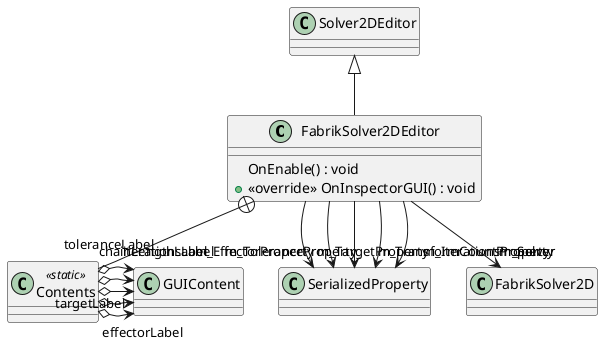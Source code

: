 @startuml
class FabrikSolver2DEditor {
    OnEnable() : void
    + <<override>> OnInspectorGUI() : void
}
class Contents <<static>> {
}
Solver2DEditor <|-- FabrikSolver2DEditor
FabrikSolver2DEditor --> "m_TargetProperty" SerializedProperty
FabrikSolver2DEditor --> "m_EffectorProperty" SerializedProperty
FabrikSolver2DEditor --> "m_TransformCountProperty" SerializedProperty
FabrikSolver2DEditor --> "m_IterationsProperty" SerializedProperty
FabrikSolver2DEditor --> "m_ToleranceProperty" SerializedProperty
FabrikSolver2DEditor --> "m_Solver" FabrikSolver2D
FabrikSolver2DEditor +-- Contents
Contents o-> "effectorLabel" GUIContent
Contents o-> "targetLabel" GUIContent
Contents o-> "chainLengthLabel" GUIContent
Contents o-> "iterationsLabel" GUIContent
Contents o-> "toleranceLabel" GUIContent
@enduml
